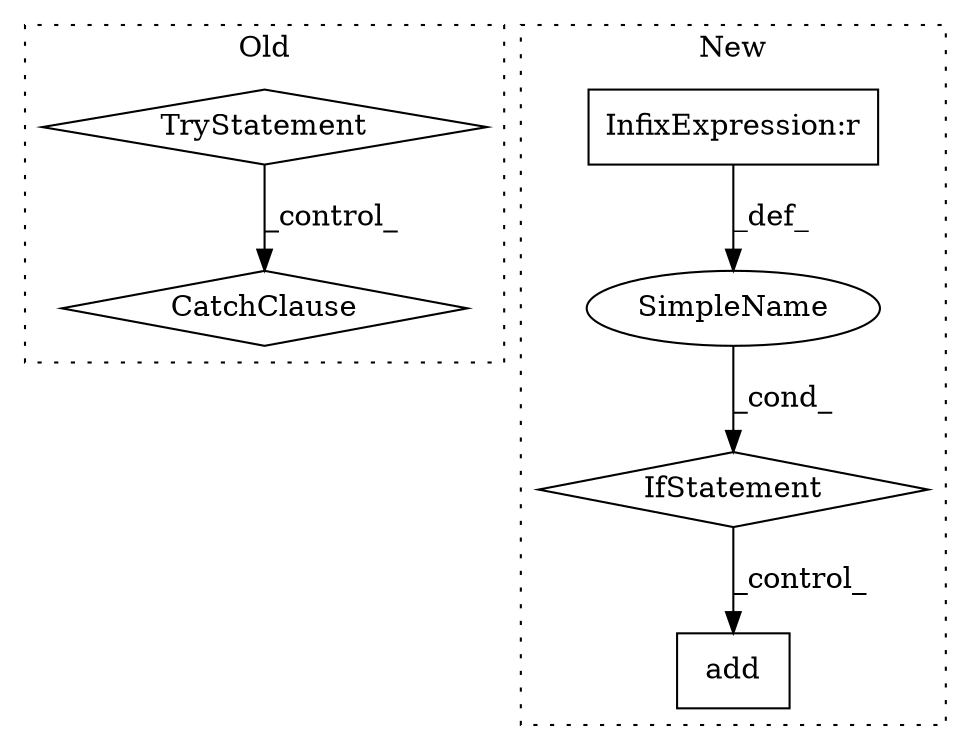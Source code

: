digraph G {
subgraph cluster0 {
1 [label="CatchClause" a="12" s="3776,3820" l="15,2" shape="diamond"];
3 [label="TryStatement" a="54" s="3012" l="4" shape="diamond"];
label = "Old";
style="dotted";
}
subgraph cluster1 {
2 [label="add" a="32" s="4696,4704" l="4,1" shape="box"];
4 [label="IfStatement" a="25" s="4615,4664" l="4,2" shape="diamond"];
5 [label="SimpleName" a="42" s="" l="" shape="ellipse"];
6 [label="InfixExpression:r" a="27" s="4658" l="3" shape="box"];
label = "New";
style="dotted";
}
3 -> 1 [label="_control_"];
4 -> 2 [label="_control_"];
5 -> 4 [label="_cond_"];
6 -> 5 [label="_def_"];
}